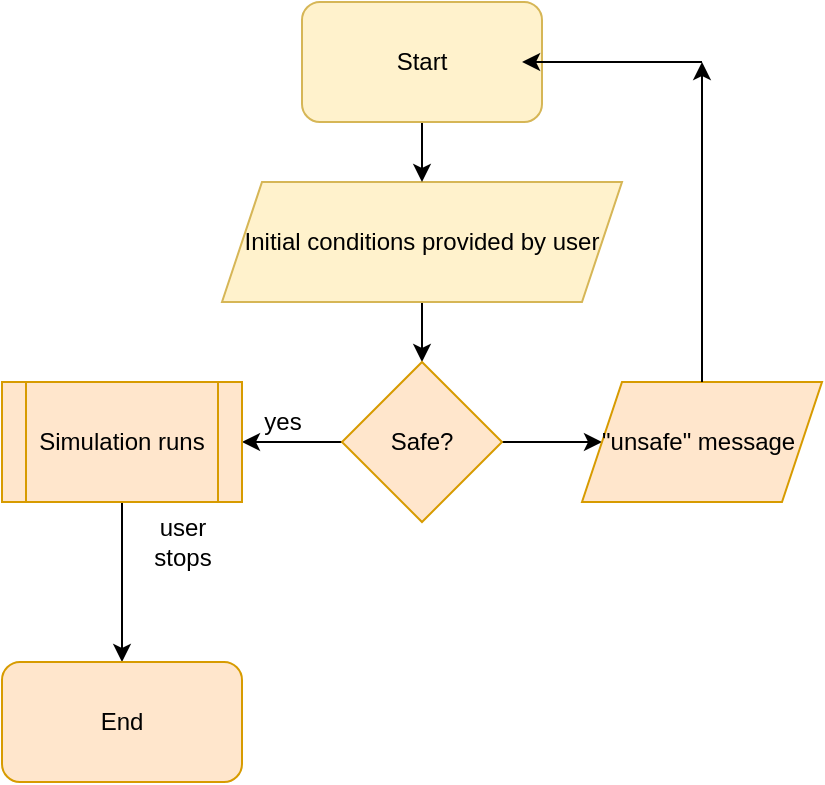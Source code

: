 <mxfile version="20.3.0" type="device"><diagram id="ukTk2t1oRnnV1sBcaWo8" name="Page-1"><mxGraphModel dx="868" dy="482" grid="1" gridSize="10" guides="1" tooltips="1" connect="1" arrows="1" fold="1" page="1" pageScale="1" pageWidth="850" pageHeight="1100" math="0" shadow="0"><root><mxCell id="0"/><mxCell id="1" parent="0"/><mxCell id="8svrimKCmKnomeNuxCGV-5" value="" style="edgeStyle=orthogonalEdgeStyle;rounded=0;orthogonalLoop=1;jettySize=auto;html=1;" edge="1" parent="1" source="8svrimKCmKnomeNuxCGV-1" target="8svrimKCmKnomeNuxCGV-4"><mxGeometry relative="1" as="geometry"/></mxCell><mxCell id="8svrimKCmKnomeNuxCGV-1" value="Initial conditions provided by user" style="shape=parallelogram;perimeter=parallelogramPerimeter;whiteSpace=wrap;html=1;fixedSize=1;fillColor=#fff2cc;strokeColor=#d6b656;" vertex="1" parent="1"><mxGeometry x="340" y="90" width="200" height="60" as="geometry"/></mxCell><mxCell id="8svrimKCmKnomeNuxCGV-3" style="edgeStyle=orthogonalEdgeStyle;rounded=0;orthogonalLoop=1;jettySize=auto;html=1;" edge="1" parent="1" source="8svrimKCmKnomeNuxCGV-2" target="8svrimKCmKnomeNuxCGV-1"><mxGeometry relative="1" as="geometry"/></mxCell><mxCell id="8svrimKCmKnomeNuxCGV-2" value="Start" style="rounded=1;whiteSpace=wrap;html=1;fillColor=#fff2cc;strokeColor=#d6b656;" vertex="1" parent="1"><mxGeometry x="380" width="120" height="60" as="geometry"/></mxCell><mxCell id="8svrimKCmKnomeNuxCGV-7" value="" style="edgeStyle=orthogonalEdgeStyle;rounded=0;orthogonalLoop=1;jettySize=auto;html=1;" edge="1" parent="1" source="8svrimKCmKnomeNuxCGV-4" target="8svrimKCmKnomeNuxCGV-6"><mxGeometry relative="1" as="geometry"/></mxCell><mxCell id="8svrimKCmKnomeNuxCGV-10" value="" style="edgeStyle=orthogonalEdgeStyle;rounded=0;orthogonalLoop=1;jettySize=auto;html=1;" edge="1" parent="1" source="8svrimKCmKnomeNuxCGV-4" target="8svrimKCmKnomeNuxCGV-9"><mxGeometry relative="1" as="geometry"/></mxCell><mxCell id="8svrimKCmKnomeNuxCGV-4" value="Safe?" style="rhombus;whiteSpace=wrap;html=1;fillColor=#ffe6cc;strokeColor=#d79b00;" vertex="1" parent="1"><mxGeometry x="400" y="180" width="80" height="80" as="geometry"/></mxCell><mxCell id="8svrimKCmKnomeNuxCGV-14" value="" style="edgeStyle=orthogonalEdgeStyle;rounded=0;orthogonalLoop=1;jettySize=auto;html=1;" edge="1" parent="1" source="8svrimKCmKnomeNuxCGV-6" target="8svrimKCmKnomeNuxCGV-13"><mxGeometry relative="1" as="geometry"/></mxCell><mxCell id="8svrimKCmKnomeNuxCGV-6" value="Simulation runs" style="shape=process;whiteSpace=wrap;html=1;backgroundOutline=1;fillColor=#ffe6cc;strokeColor=#d79b00;" vertex="1" parent="1"><mxGeometry x="230" y="190" width="120" height="60" as="geometry"/></mxCell><mxCell id="8svrimKCmKnomeNuxCGV-8" value="yes" style="text;html=1;align=center;verticalAlign=middle;resizable=0;points=[];autosize=1;strokeColor=none;fillColor=none;" vertex="1" parent="1"><mxGeometry x="350" y="195" width="40" height="30" as="geometry"/></mxCell><mxCell id="8svrimKCmKnomeNuxCGV-9" value="&quot;unsafe&quot; message&amp;nbsp;" style="shape=parallelogram;perimeter=parallelogramPerimeter;whiteSpace=wrap;html=1;fixedSize=1;fillColor=#ffe6cc;strokeColor=#d79b00;" vertex="1" parent="1"><mxGeometry x="520" y="190" width="120" height="60" as="geometry"/></mxCell><mxCell id="8svrimKCmKnomeNuxCGV-11" value="" style="endArrow=classic;html=1;rounded=0;" edge="1" parent="1"><mxGeometry width="50" height="50" relative="1" as="geometry"><mxPoint x="580" y="190" as="sourcePoint"/><mxPoint x="580" y="30" as="targetPoint"/></mxGeometry></mxCell><mxCell id="8svrimKCmKnomeNuxCGV-12" value="" style="endArrow=classic;html=1;rounded=0;entryX=0.917;entryY=0.5;entryDx=0;entryDy=0;entryPerimeter=0;" edge="1" parent="1" target="8svrimKCmKnomeNuxCGV-2"><mxGeometry width="50" height="50" relative="1" as="geometry"><mxPoint x="580" y="30" as="sourcePoint"/><mxPoint x="570" y="20" as="targetPoint"/></mxGeometry></mxCell><mxCell id="8svrimKCmKnomeNuxCGV-13" value="End" style="rounded=1;whiteSpace=wrap;html=1;fillColor=#ffe6cc;strokeColor=#d79b00;" vertex="1" parent="1"><mxGeometry x="230" y="330" width="120" height="60" as="geometry"/></mxCell><mxCell id="8svrimKCmKnomeNuxCGV-15" value="user&lt;br&gt;stops" style="text;html=1;align=center;verticalAlign=middle;resizable=0;points=[];autosize=1;strokeColor=none;fillColor=none;" vertex="1" parent="1"><mxGeometry x="295" y="250" width="50" height="40" as="geometry"/></mxCell></root></mxGraphModel></diagram></mxfile>